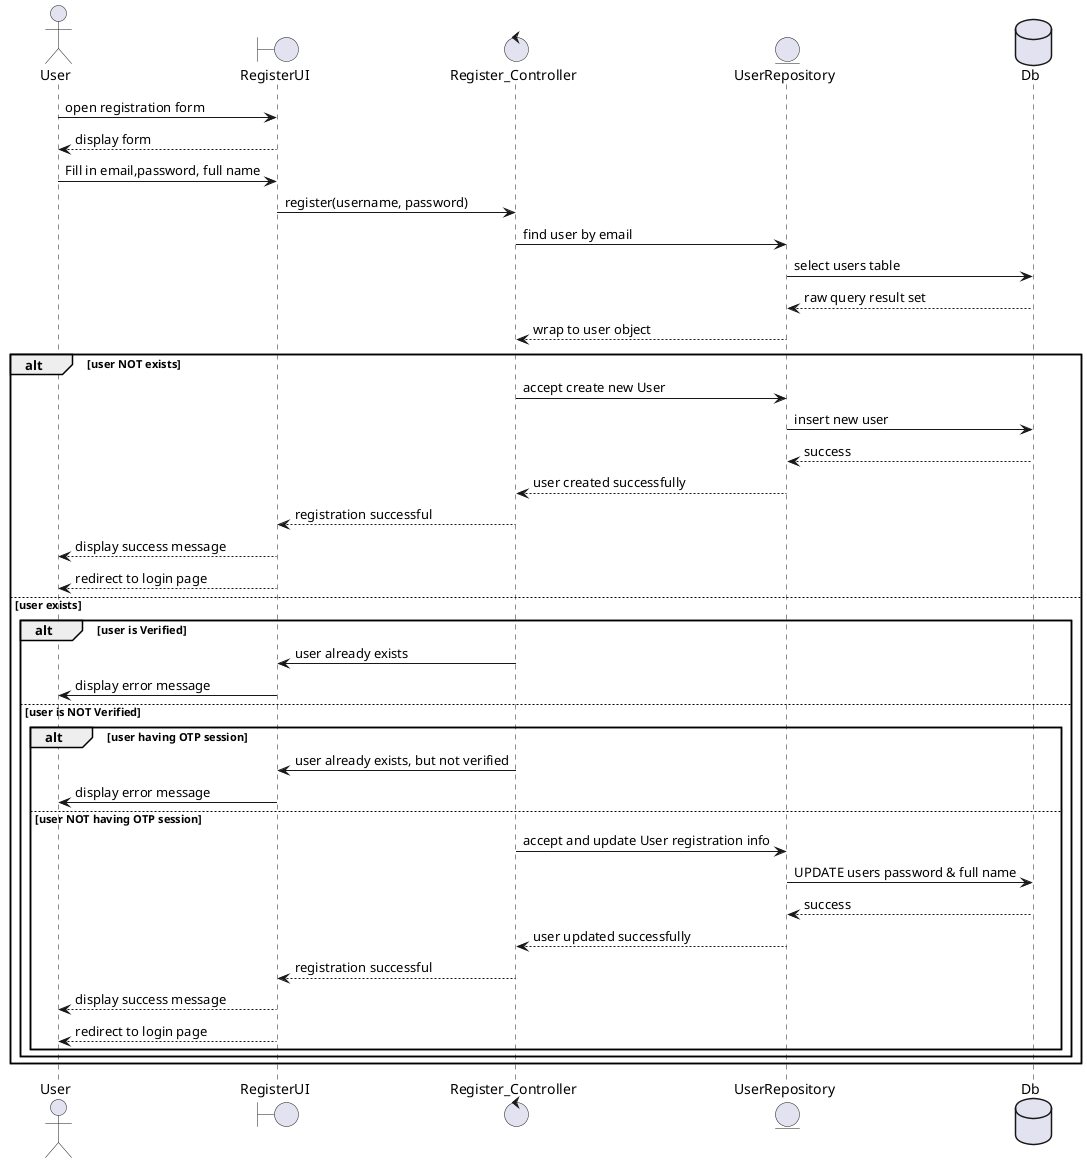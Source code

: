 @startuml register
actor User as usr

boundary RegisterUI as ui
control Register_Controller as ct
entity UserRepository as ur
database Db as db

usr -> ui: open registration form
usr  <-- ui: display form
usr -> ui : Fill in email,password, full name

ui -> ct : register(username, password)
ct -> ur : find user by email
ur -> db: select users table
db --> ur: raw query result set
ur --> ct: wrap to user object

alt user NOT exists
    ct -> ur: accept create new User
    ur -> db: insert new user
    db --> ur: success
    ur --> ct: user created successfully
    ct --> ui: registration successful
    ui --> usr: display success message
    ui --> usr: redirect to login page
else user exists
    alt user is Verified
    ct -> ui: user already exists
    ui-> usr: display error message
    else user is NOT Verified
        alt user having OTP session
        ct -> ui: user already exists, but not verified
        ui-> usr: display error message
        else user NOT having OTP session
            ct -> ur: accept and update User registration info
            ur -> db: UPDATE users password & full name
            db --> ur: success
            ur --> ct: user updated successfully
            ct --> ui: registration successful
            ui --> usr: display success message
            ui --> usr: redirect to login page
        end
    end
end




@enduml